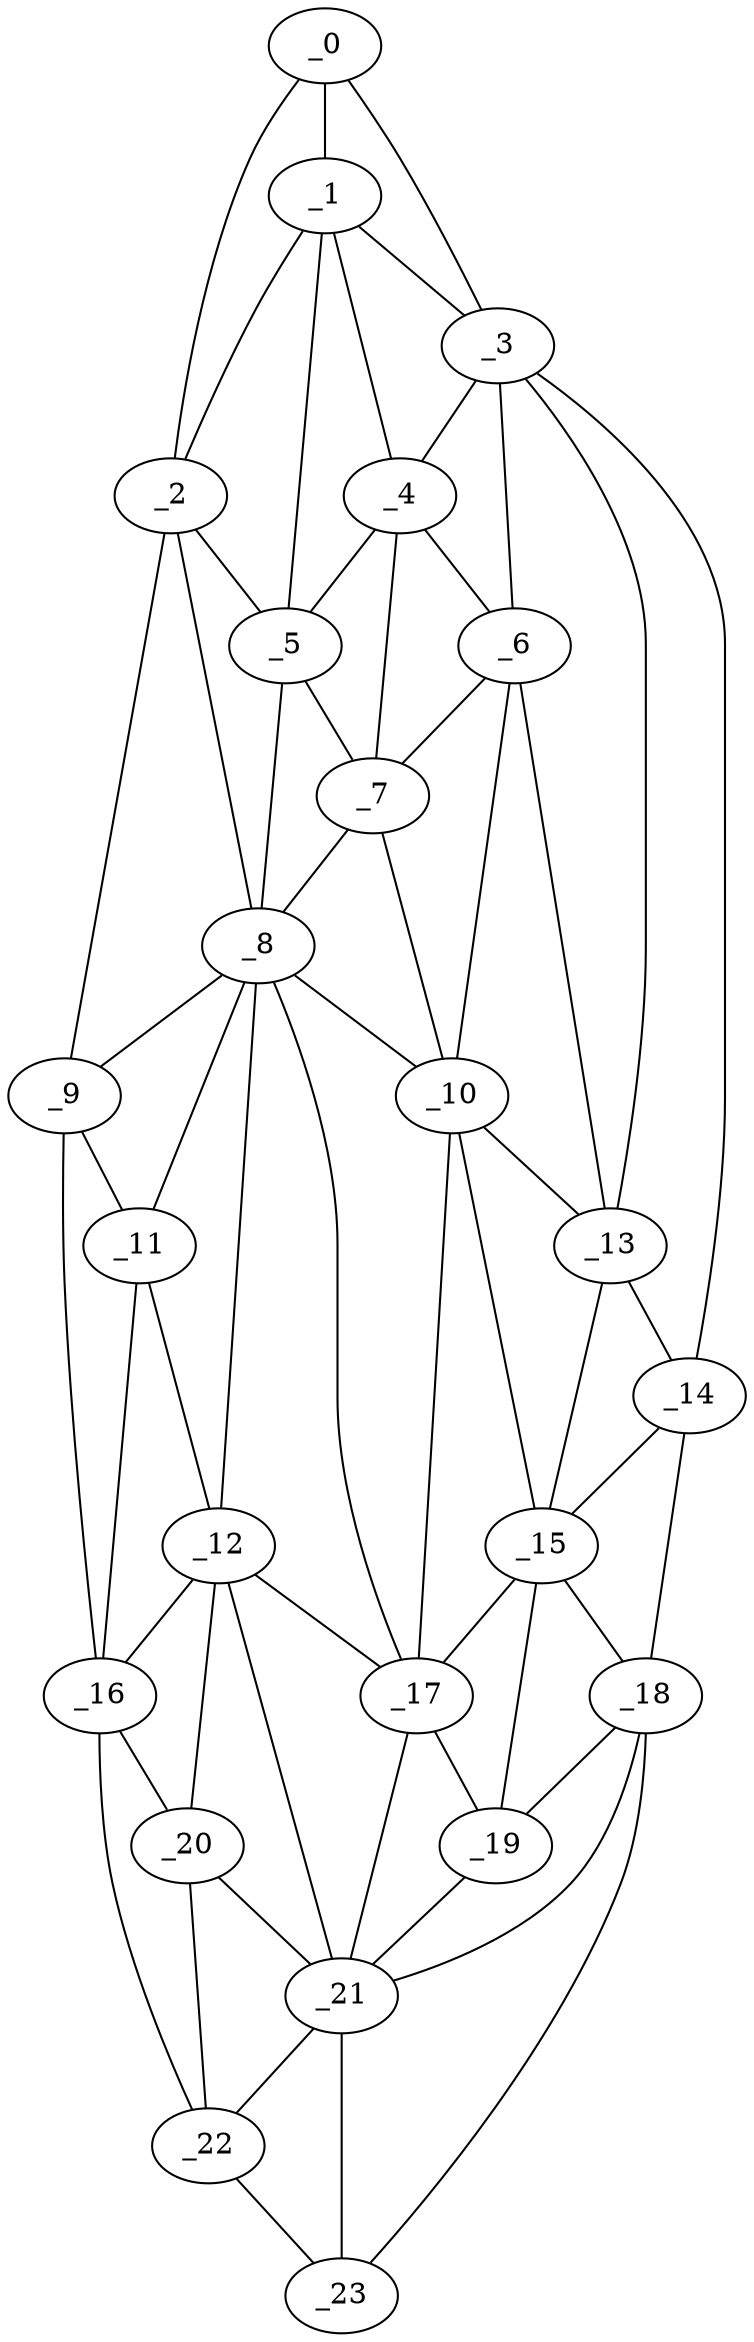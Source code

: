 graph "obj27__80.gxl" {
	_0	 [x=7,
		y=26];
	_1	 [x=15,
		y=37];
	_0 -- _1	 [valence=2];
	_2	 [x=24,
		y=93];
	_0 -- _2	 [valence=1];
	_3	 [x=28,
		y=24];
	_0 -- _3	 [valence=1];
	_1 -- _2	 [valence=1];
	_1 -- _3	 [valence=1];
	_4	 [x=34,
		y=38];
	_1 -- _4	 [valence=2];
	_5	 [x=34,
		y=53];
	_1 -- _5	 [valence=1];
	_2 -- _5	 [valence=2];
	_8	 [x=47,
		y=80];
	_2 -- _8	 [valence=2];
	_9	 [x=50,
		y=103];
	_2 -- _9	 [valence=1];
	_3 -- _4	 [valence=2];
	_6	 [x=37,
		y=29];
	_3 -- _6	 [valence=1];
	_13	 [x=77,
		y=25];
	_3 -- _13	 [valence=2];
	_14	 [x=84,
		y=25];
	_3 -- _14	 [valence=1];
	_4 -- _5	 [valence=2];
	_4 -- _6	 [valence=2];
	_7	 [x=45,
		y=44];
	_4 -- _7	 [valence=1];
	_5 -- _7	 [valence=2];
	_5 -- _8	 [valence=2];
	_6 -- _7	 [valence=1];
	_10	 [x=58,
		y=42];
	_6 -- _10	 [valence=2];
	_6 -- _13	 [valence=1];
	_7 -- _8	 [valence=1];
	_7 -- _10	 [valence=2];
	_8 -- _9	 [valence=2];
	_8 -- _10	 [valence=2];
	_11	 [x=64,
		y=102];
	_8 -- _11	 [valence=2];
	_12	 [x=73,
		y=98];
	_8 -- _12	 [valence=2];
	_17	 [x=91,
		y=47];
	_8 -- _17	 [valence=1];
	_9 -- _11	 [valence=1];
	_16	 [x=89,
		y=105];
	_9 -- _16	 [valence=1];
	_10 -- _13	 [valence=2];
	_15	 [x=85,
		y=37];
	_10 -- _15	 [valence=2];
	_10 -- _17	 [valence=2];
	_11 -- _12	 [valence=1];
	_11 -- _16	 [valence=2];
	_12 -- _16	 [valence=1];
	_12 -- _17	 [valence=1];
	_20	 [x=102,
		y=99];
	_12 -- _20	 [valence=2];
	_21	 [x=112,
		y=72];
	_12 -- _21	 [valence=1];
	_13 -- _14	 [valence=1];
	_13 -- _15	 [valence=1];
	_14 -- _15	 [valence=1];
	_18	 [x=92,
		y=32];
	_14 -- _18	 [valence=1];
	_15 -- _17	 [valence=1];
	_15 -- _18	 [valence=1];
	_19	 [x=94,
		y=40];
	_15 -- _19	 [valence=2];
	_16 -- _20	 [valence=2];
	_22	 [x=116,
		y=98];
	_16 -- _22	 [valence=1];
	_17 -- _19	 [valence=1];
	_17 -- _21	 [valence=2];
	_18 -- _19	 [valence=2];
	_18 -- _21	 [valence=2];
	_23	 [x=124,
		y=94];
	_18 -- _23	 [valence=1];
	_19 -- _21	 [valence=1];
	_20 -- _21	 [valence=2];
	_20 -- _22	 [valence=2];
	_21 -- _22	 [valence=1];
	_21 -- _23	 [valence=2];
	_22 -- _23	 [valence=1];
}
